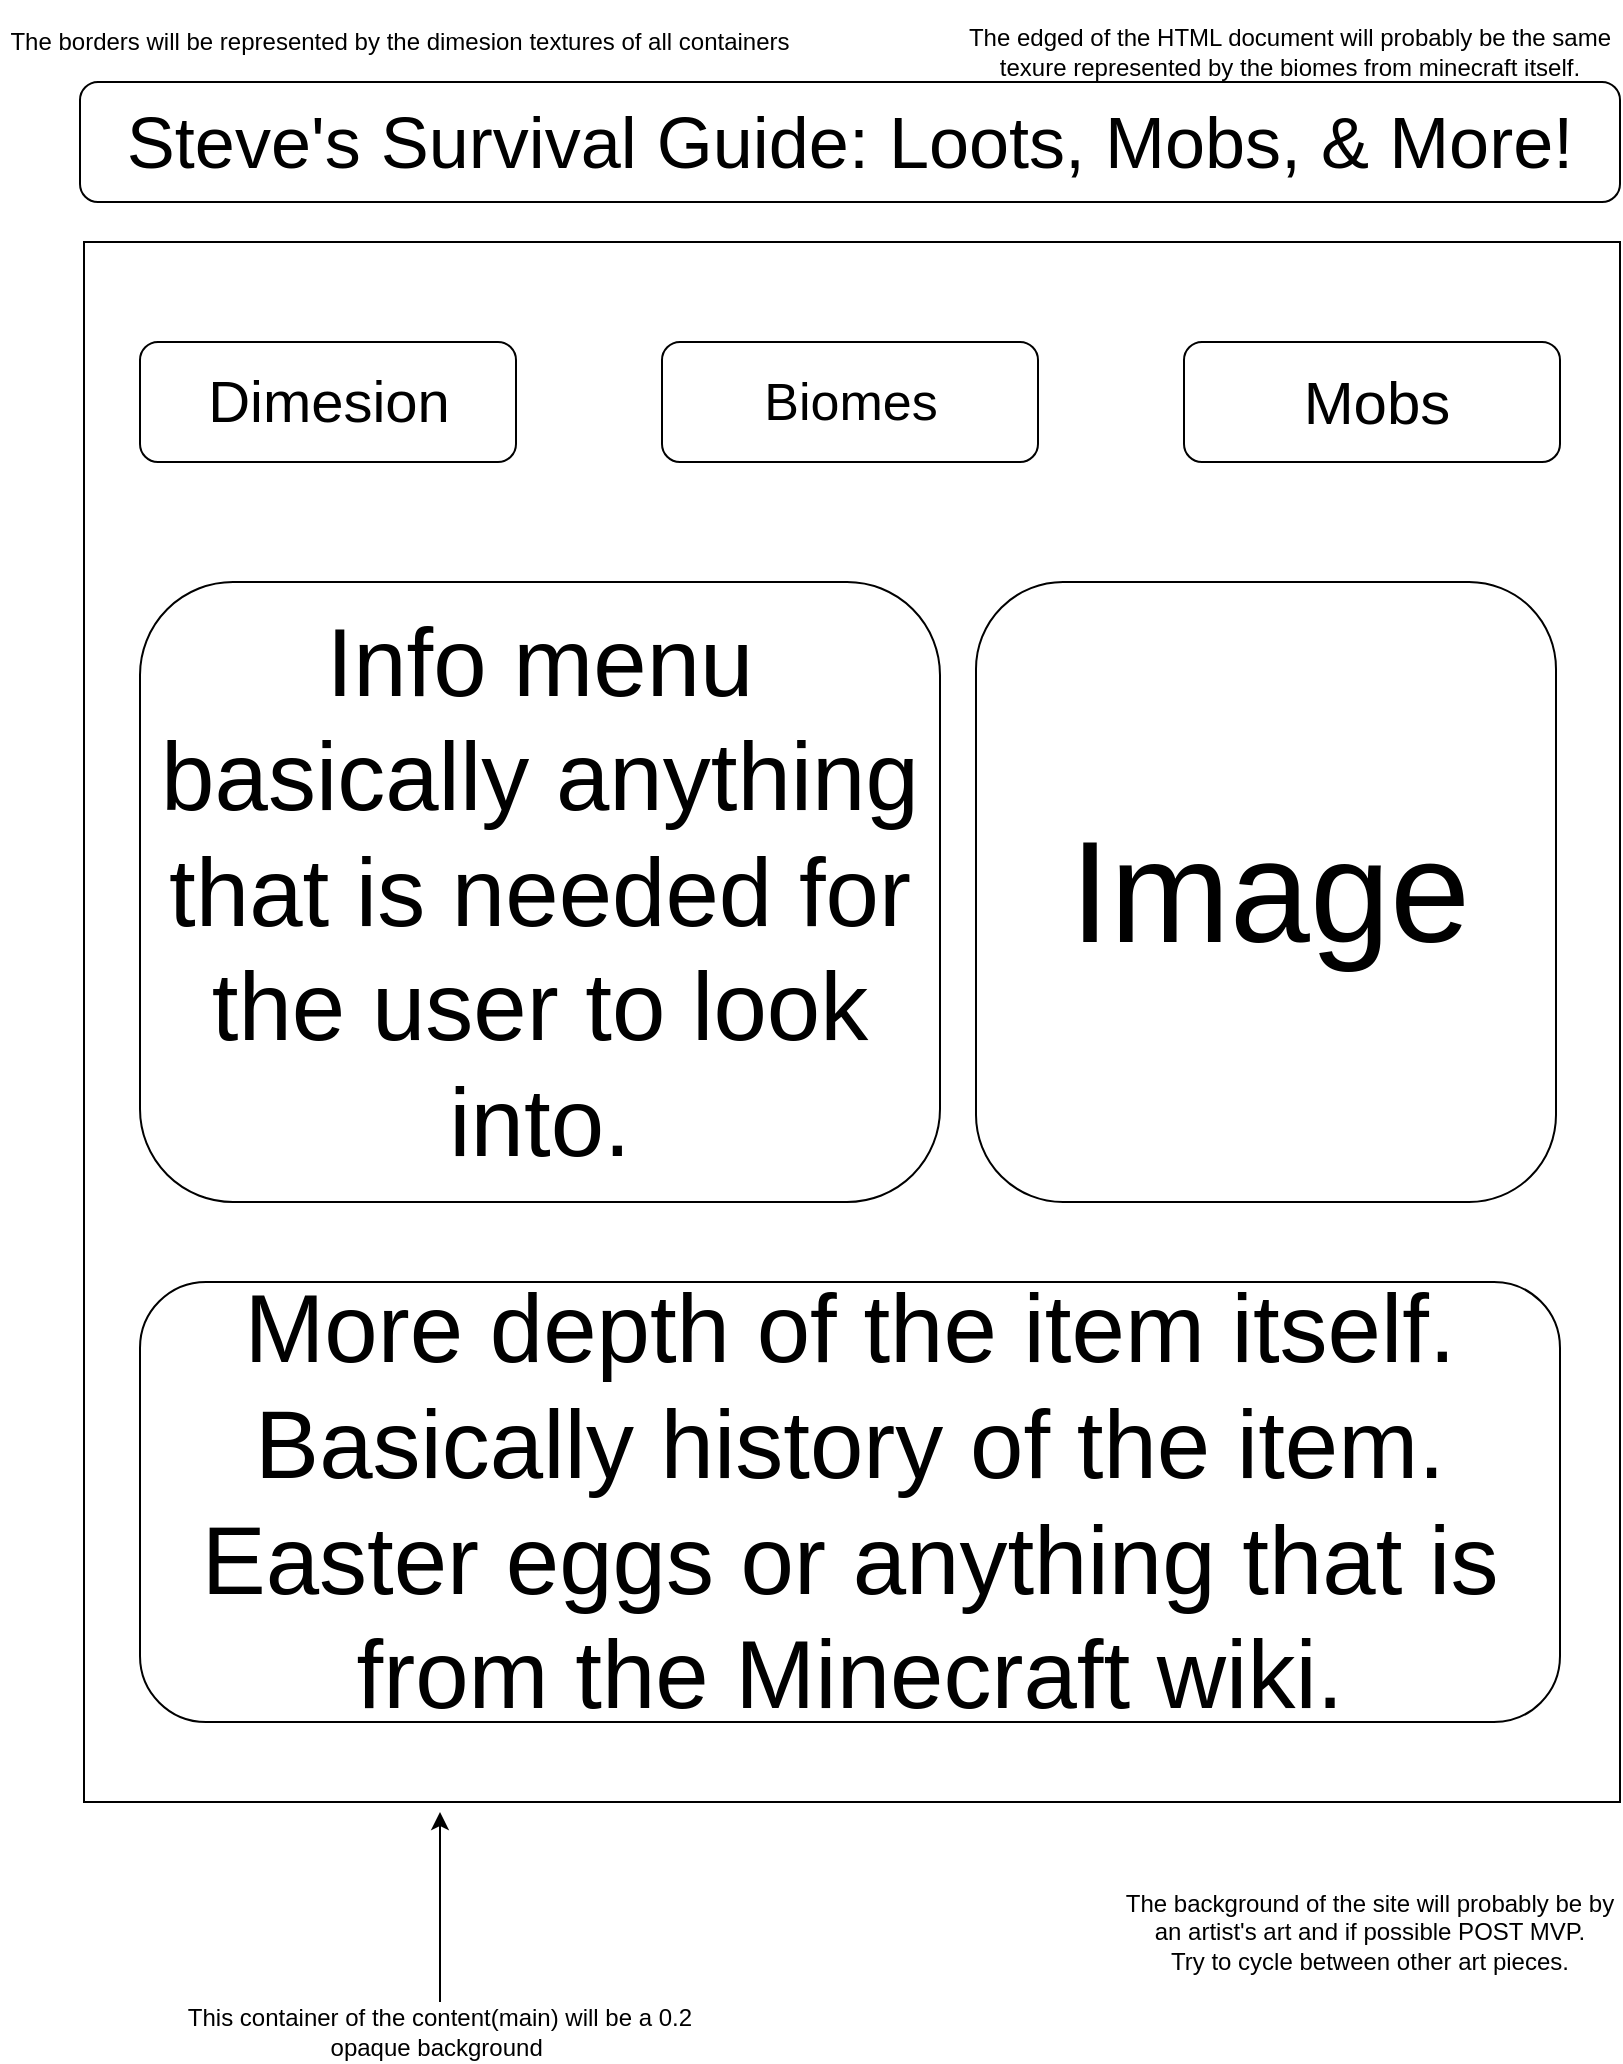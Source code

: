 <mxfile>
    <diagram name="Page-1" id="wMcJXPJrbRFAe2mAiJM7">
        <mxGraphModel dx="1713" dy="973" grid="1" gridSize="10" guides="1" tooltips="1" connect="1" arrows="1" fold="1" page="1" pageScale="1" pageWidth="850" pageHeight="1100" math="0" shadow="0">
            <root>
                <mxCell id="0"/>
                <mxCell id="1" parent="0"/>
                <mxCell id="vtOA3tPTH79tlYowmdQj-1" value="" style="whiteSpace=wrap;html=1;" parent="1" vertex="1">
                    <mxGeometry x="42" y="120" width="768" height="780" as="geometry"/>
                </mxCell>
                <mxCell id="vtOA3tPTH79tlYowmdQj-7" value="" style="rounded=1;whiteSpace=wrap;html=1;" parent="1" vertex="1">
                    <mxGeometry x="70" y="170" width="188" height="60" as="geometry"/>
                </mxCell>
                <mxCell id="vtOA3tPTH79tlYowmdQj-8" value="" style="rounded=1;whiteSpace=wrap;html=1;" parent="1" vertex="1">
                    <mxGeometry x="592" y="170" width="188" height="60" as="geometry"/>
                </mxCell>
                <mxCell id="vtOA3tPTH79tlYowmdQj-9" value="" style="rounded=1;whiteSpace=wrap;html=1;" parent="1" vertex="1">
                    <mxGeometry x="331" y="170" width="188" height="60" as="geometry"/>
                </mxCell>
                <mxCell id="vtOA3tPTH79tlYowmdQj-10" value="" style="rounded=1;whiteSpace=wrap;html=1;" parent="1" vertex="1">
                    <mxGeometry x="40" y="40" width="770" height="60" as="geometry"/>
                </mxCell>
                <mxCell id="vtOA3tPTH79tlYowmdQj-11" value="" style="rounded=1;whiteSpace=wrap;html=1;" parent="1" vertex="1">
                    <mxGeometry x="488" y="290" width="290" height="310" as="geometry"/>
                </mxCell>
                <mxCell id="vtOA3tPTH79tlYowmdQj-12" value="" style="rounded=1;whiteSpace=wrap;html=1;" parent="1" vertex="1">
                    <mxGeometry x="70" y="290" width="400" height="310" as="geometry"/>
                </mxCell>
                <mxCell id="vtOA3tPTH79tlYowmdQj-13" value="" style="rounded=1;whiteSpace=wrap;html=1;" parent="1" vertex="1">
                    <mxGeometry x="70" y="640" width="710" height="220" as="geometry"/>
                </mxCell>
                <mxCell id="vtOA3tPTH79tlYowmdQj-16" value="&lt;font style=&quot;font-size: 36px;&quot;&gt;Steve's Survival Guide: Loots, Mobs, &amp;amp; More!&lt;/font&gt;" style="text;html=1;align=center;verticalAlign=middle;whiteSpace=wrap;rounded=0;" parent="1" vertex="1">
                    <mxGeometry x="40" y="40" width="770" height="60" as="geometry"/>
                </mxCell>
                <mxCell id="vtOA3tPTH79tlYowmdQj-17" value="&lt;font style=&quot;font-size: 29px;&quot;&gt;Dimesion&lt;/font&gt;" style="text;html=1;align=center;verticalAlign=middle;whiteSpace=wrap;rounded=0;" parent="1" vertex="1">
                    <mxGeometry x="74.5" y="172.5" width="179" height="55" as="geometry"/>
                </mxCell>
                <mxCell id="vtOA3tPTH79tlYowmdQj-19" value="&lt;font style=&quot;font-size: 26px;&quot;&gt;Biomes&lt;br&gt;&lt;/font&gt;" style="text;html=1;align=center;verticalAlign=middle;whiteSpace=wrap;rounded=0;" parent="1" vertex="1">
                    <mxGeometry x="335.5" y="172.5" width="179" height="55" as="geometry"/>
                </mxCell>
                <mxCell id="vtOA3tPTH79tlYowmdQj-20" value="&lt;span style=&quot;font-size: 30px;&quot;&gt;Mobs&lt;/span&gt;" style="text;html=1;align=center;verticalAlign=middle;whiteSpace=wrap;rounded=0;" parent="1" vertex="1">
                    <mxGeometry x="599" y="172.5" width="179" height="55" as="geometry"/>
                </mxCell>
                <mxCell id="vtOA3tPTH79tlYowmdQj-24" value="&lt;font style=&quot;font-size: 72px;&quot;&gt;Image&lt;/font&gt;" style="text;html=1;align=center;verticalAlign=middle;whiteSpace=wrap;rounded=0;" parent="1" vertex="1">
                    <mxGeometry x="500" y="300" width="270" height="290" as="geometry"/>
                </mxCell>
                <mxCell id="vtOA3tPTH79tlYowmdQj-25" value="&lt;font style=&quot;font-size: 48px;&quot;&gt;Info menu basically anything that is needed for the user to look into.&lt;/font&gt;" style="text;html=1;align=center;verticalAlign=middle;whiteSpace=wrap;rounded=0;" parent="1" vertex="1">
                    <mxGeometry x="70" y="290" width="400" height="310" as="geometry"/>
                </mxCell>
                <mxCell id="vtOA3tPTH79tlYowmdQj-26" value="&lt;span style=&quot;font-size: 48px;&quot;&gt;More depth of the item itself. Basically history of the item. Easter eggs or anything that is from the Minecraft wiki.&lt;/span&gt;" style="text;html=1;align=center;verticalAlign=middle;whiteSpace=wrap;rounded=0;" parent="1" vertex="1">
                    <mxGeometry x="70" y="640" width="710" height="220" as="geometry"/>
                </mxCell>
                <mxCell id="vtOA3tPTH79tlYowmdQj-27" value="This container of the content(main) will be a 0.2 opaque background&amp;nbsp;" style="text;html=1;align=center;verticalAlign=middle;whiteSpace=wrap;rounded=0;" parent="1" vertex="1">
                    <mxGeometry x="80" y="1000" width="280" height="30" as="geometry"/>
                </mxCell>
                <mxCell id="vtOA3tPTH79tlYowmdQj-29" style="edgeStyle=orthogonalEdgeStyle;rounded=0;orthogonalLoop=1;jettySize=auto;html=1;" parent="1" source="vtOA3tPTH79tlYowmdQj-27" edge="1">
                    <mxGeometry relative="1" as="geometry">
                        <mxPoint x="220" y="905" as="targetPoint"/>
                    </mxGeometry>
                </mxCell>
                <mxCell id="vtOA3tPTH79tlYowmdQj-30" value="The edged of the HTML document will probably be the same texure represented by the biomes from minecraft itself." style="text;html=1;align=center;verticalAlign=middle;whiteSpace=wrap;rounded=0;" parent="1" vertex="1">
                    <mxGeometry x="480" y="10" width="330" height="30" as="geometry"/>
                </mxCell>
                <mxCell id="vtOA3tPTH79tlYowmdQj-31" value="The background of the site will probably be by an artist's art and if possible POST MVP.&lt;div&gt;Try to cycle between other art pieces.&lt;/div&gt;" style="text;html=1;align=center;verticalAlign=middle;whiteSpace=wrap;rounded=0;" parent="1" vertex="1">
                    <mxGeometry x="560" y="930" width="250" height="70" as="geometry"/>
                </mxCell>
                <mxCell id="3" value="&lt;font style=&quot;font-size: 12px;&quot;&gt;The borders will be represented by the dimesion textures of all containers&lt;/font&gt;" style="text;html=1;strokeColor=none;fillColor=none;align=center;verticalAlign=middle;whiteSpace=wrap;rounded=0;fontSize=26;" vertex="1" parent="1">
                    <mxGeometry width="400" height="30" as="geometry"/>
                </mxCell>
            </root>
        </mxGraphModel>
    </diagram>
</mxfile>